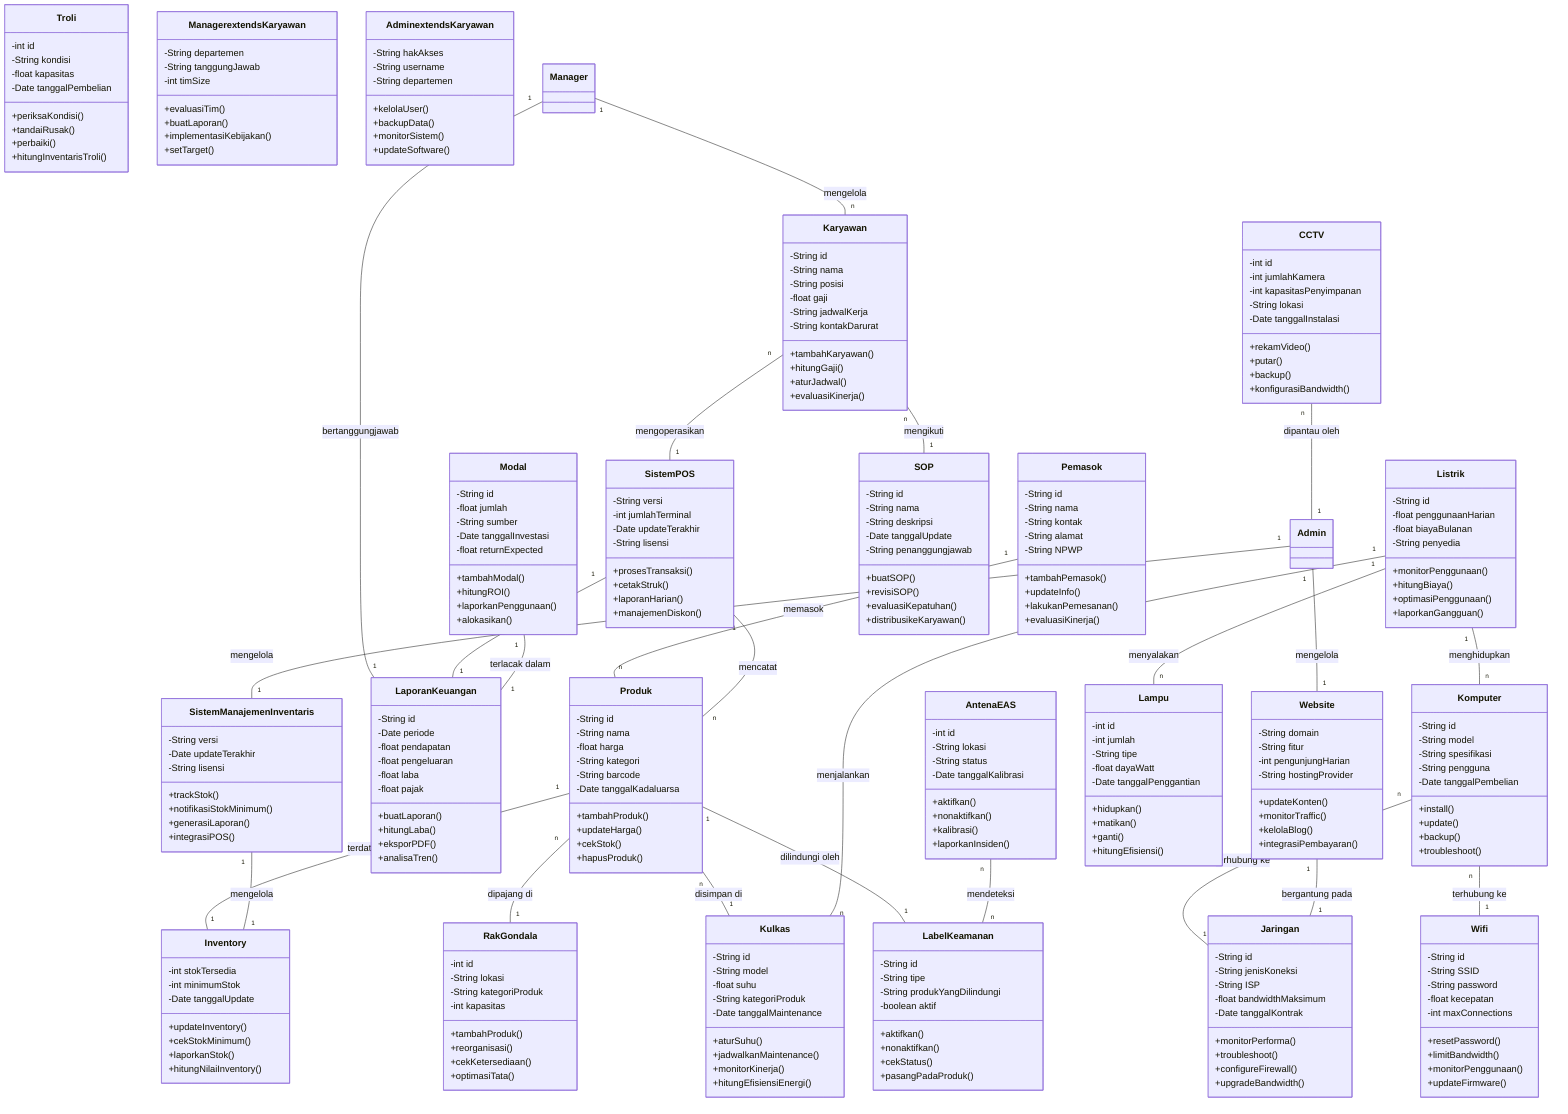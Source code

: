 classDiagram
    class Produk {
        -String id
        -String nama
        -float harga
        -String kategori
        -String barcode
        -Date tanggalKadaluarsa
        +tambahProduk()
        +updateHarga()
        +cekStok()
        +hapusProduk()
    }
    
    class Inventory {
        -int stokTersedia
        -int minimumStok
        -Date tanggalUpdate
        +updateInventory()
        +cekStokMinimum()
        +laporkanStok()
        +hitungNilaiInventory()
    }
    
    class Pemasok {
        -String id
        -String nama
        -String kontak
        -String alamat
        -String NPWP
        +tambahPemasok()
        +updateInfo()
        +lakukanPemesanan()
        +evaluasiKinerja()
    }
    
    class LaporanKeuangan {
        -String id
        -Date periode
        -float pendapatan
        -float pengeluaran
        -float laba
        -float pajak
        +buatLaporan()
        +hitungLaba()
        +eksporPDF()
        +analisaTren()
    }
    
    class Karyawan {
        -String id
        -String nama
        -String posisi
        -float gaji
        -String jadwalKerja
        -String kontakDarurat
        +tambahKaryawan()
        +hitungGaji()
        +aturJadwal()
        +evaluasiKinerja()
    }
    
    class Website {
        -String domain
        -String fitur
        -int pengunjungHarian
        -String hostingProvider
        +updateKonten()
        +monitorTraffic()
        +kelolaBlog()
        +integrasiPembayaran()
    }
    
    class SistemPOS {
        -String versi
        -int jumlahTerminal
        -Date updateTerakhir
        -String lisensi
        +prosesTransaksi()
        +cetakStruk()
        +laporanHarian()
        +manajemenDiskon()
    }
    
    class SistemManajemenInventaris {
        -String versi
        -Date updateTerakhir
        -String lisensi
        +trackStok()
        +notifikasiStokMinimum()
        +generasiLaporan()
        +integrasiPOS()
    }
    
    class CCTV {
        -int id
        -int jumlahKamera
        -int kapasitasPenyimpanan
        -String lokasi
        -Date tanggalInstalasi
        +rekamVideo()
        +putar()
        +backup()
        +konfigurasiBandwidth()
    }
    
    class Kulkas {
        -String id
        -String model
        -float suhu
        -String kategoriProduk
        -Date tanggalMaintenance
        +aturSuhu()
        +jadwalkanMaintenance()
        +monitorKinerja()
        +hitungEfisiensiEnergi()
    }
    
    class Troli {
        -int id
        -String kondisi
        -float kapasitas
        -Date tanggalPembelian
        +periksaKondisi()
        +tandaiRusak()
        +perbaiki()
        +hitungInventarisTroli()
    }
    
    class Manager extends Karyawan {
        -String departemen
        -String tanggungJawab
        -int timSize
        +evaluasiTim()
        +buatLaporan()
        +implementasiKebijakan()
        +setTarget()
    }
    
    class RakGondala {
        -int id
        -String lokasi
        -String kategoriProduk
        -int kapasitas
        +tambahProduk()
        +reorganisasi()
        +cekKetersediaan()
        +optimasiTata()
    }
    
    class LabelKeamanan {
        -String id
        -String tipe
        -String produkYangDilindungi
        -boolean aktif
        +aktifkan()
        +nonaktifkan()
        +cekStatus()
        +pasangPadaProduk()
    }
    
    class AntenaEAS {
        -int id
        -String lokasi
        -String status
        -Date tanggalKalibrasi
        +aktifkan()
        +nonaktifkan()
        +kalibrasi()
        +laporkanInsiden()
    }
    
    class Listrik {
        -String id
        -float penggunaanHarian
        -float biayaBulanan
        -String penyedia
        +monitorPenggunaan()
        +hitungBiaya()
        +optimasiPenggunaan()
        +laporkanGangguan()
    }
    
    class Lampu {
        -int id
        -int jumlah
        -String tipe
        -float dayaWatt
        -Date tanggalPenggantian
        +hidupkan()
        +matikan()
        +ganti()
        +hitungEfisiensi()
    }
    
    class SOP {
        -String id
        -String nama
        -String deskripsi
        -Date tanggalUpdate
        -String penanggungjawab
        +buatSOP()
        +revisiSOP()
        +evaluasiKepatuhan()
        +distribusikeKaryawan()
    }
    
    class Komputer {
        -String id
        -String model
        -String spesifikasi
        -String pengguna
        -Date tanggalPembelian
        +install()
        +update()
        +backup()
        +troubleshoot()
    }
    
    class Modal {
        -String id
        -float jumlah
        -String sumber
        -Date tanggalInvestasi
        -float returnExpected
        +tambahModal()
        +hitungROI()
        +laporkanPenggunaan()
        +alokasikan()
    }
    
    class Wifi {
        -String id
        -String SSID
        -String password
        -float kecepatan
        -int maxConnections
        +resetPassword()
        +limitBandwidth()
        +monitorPenggunaan()
        +updateFirmware()
    }
    
    class Jaringan {
        -String id
        -String jenisKoneksi
        -String ISP
        -float bandwidthMaksimum
        -Date tanggalKontrak
        +monitorPerforma()
        +troubleshoot()
        +configureFirewall()
        +upgradeBandwidth()
    }
    
    class Admin extends Karyawan {
        -String hakAkses
        -String username
        -String departemen
        +kelolaUser()
        +backupData()
        +monitorSistem()
        +updateSoftware()
    }

    %% Class Relationships
    Produk "1" -- "1" Inventory: terdata di
    Produk "n" -- "1" RakGondala: dipajang di
    Produk "n" -- "1" Kulkas: disimpan di
    Produk "1" -- "1" LabelKeamanan: dilindungi oleh
    
    Pemasok "1" -- "n" Produk: memasok
    
    Manager "1" -- "n" Karyawan: mengelola
    Manager "1" -- "1" LaporanKeuangan: bertanggungjawab
    
    Karyawan "n" -- "1" SOP: mengikuti
    Karyawan "n" -- "1" SistemPOS: mengoperasikan
    
    SistemPOS "1" -- "1" LaporanKeuangan: menghasilkan
    SistemPOS "1" -- "n" Produk: mencatat
    
    SistemManajemenInventaris "1" -- "1" Inventory: mengelola
    
    CCTV "n" -- "1" Admin: dipantau oleh
    
    Modal "1" -- "1" LaporanKeuangan: terlacak dalam
    
    Komputer "n" -- "1" Jaringan: terhubung ke
    Komputer "n" -- "1" Wifi: terhubung ke
    
    Listrik "1" -- "n" Lampu: menyalakan
    Listrik "1" -- "n" Kulkas: menjalankan
    Listrik "1" -- "n" Komputer: menghidupkan
    
    AntenaEAS "n" -- "n" LabelKeamanan: mendeteksi
    
    Website "1" -- "1" Jaringan: bergantung pada
    
    Admin "1" -- "1" SistemManajemenInventaris: mengelola
    Admin "1" -- "1" Website: mengelola